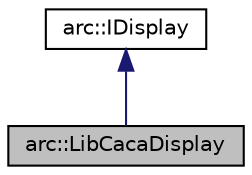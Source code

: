 digraph "arc::LibCacaDisplay"
{
 // LATEX_PDF_SIZE
  edge [fontname="Helvetica",fontsize="10",labelfontname="Helvetica",labelfontsize="10"];
  node [fontname="Helvetica",fontsize="10",shape=record];
  Node1 [label="arc::LibCacaDisplay",height=0.2,width=0.4,color="black", fillcolor="grey75", style="filled", fontcolor="black",tooltip="LibCaca Display library."];
  Node2 -> Node1 [dir="back",color="midnightblue",fontsize="10",style="solid",fontname="Helvetica"];
  Node2 [label="arc::IDisplay",height=0.2,width=0.4,color="black", fillcolor="white", style="filled",URL="$classarc_1_1IDisplay.html",tooltip="Interface for a display library."];
}
